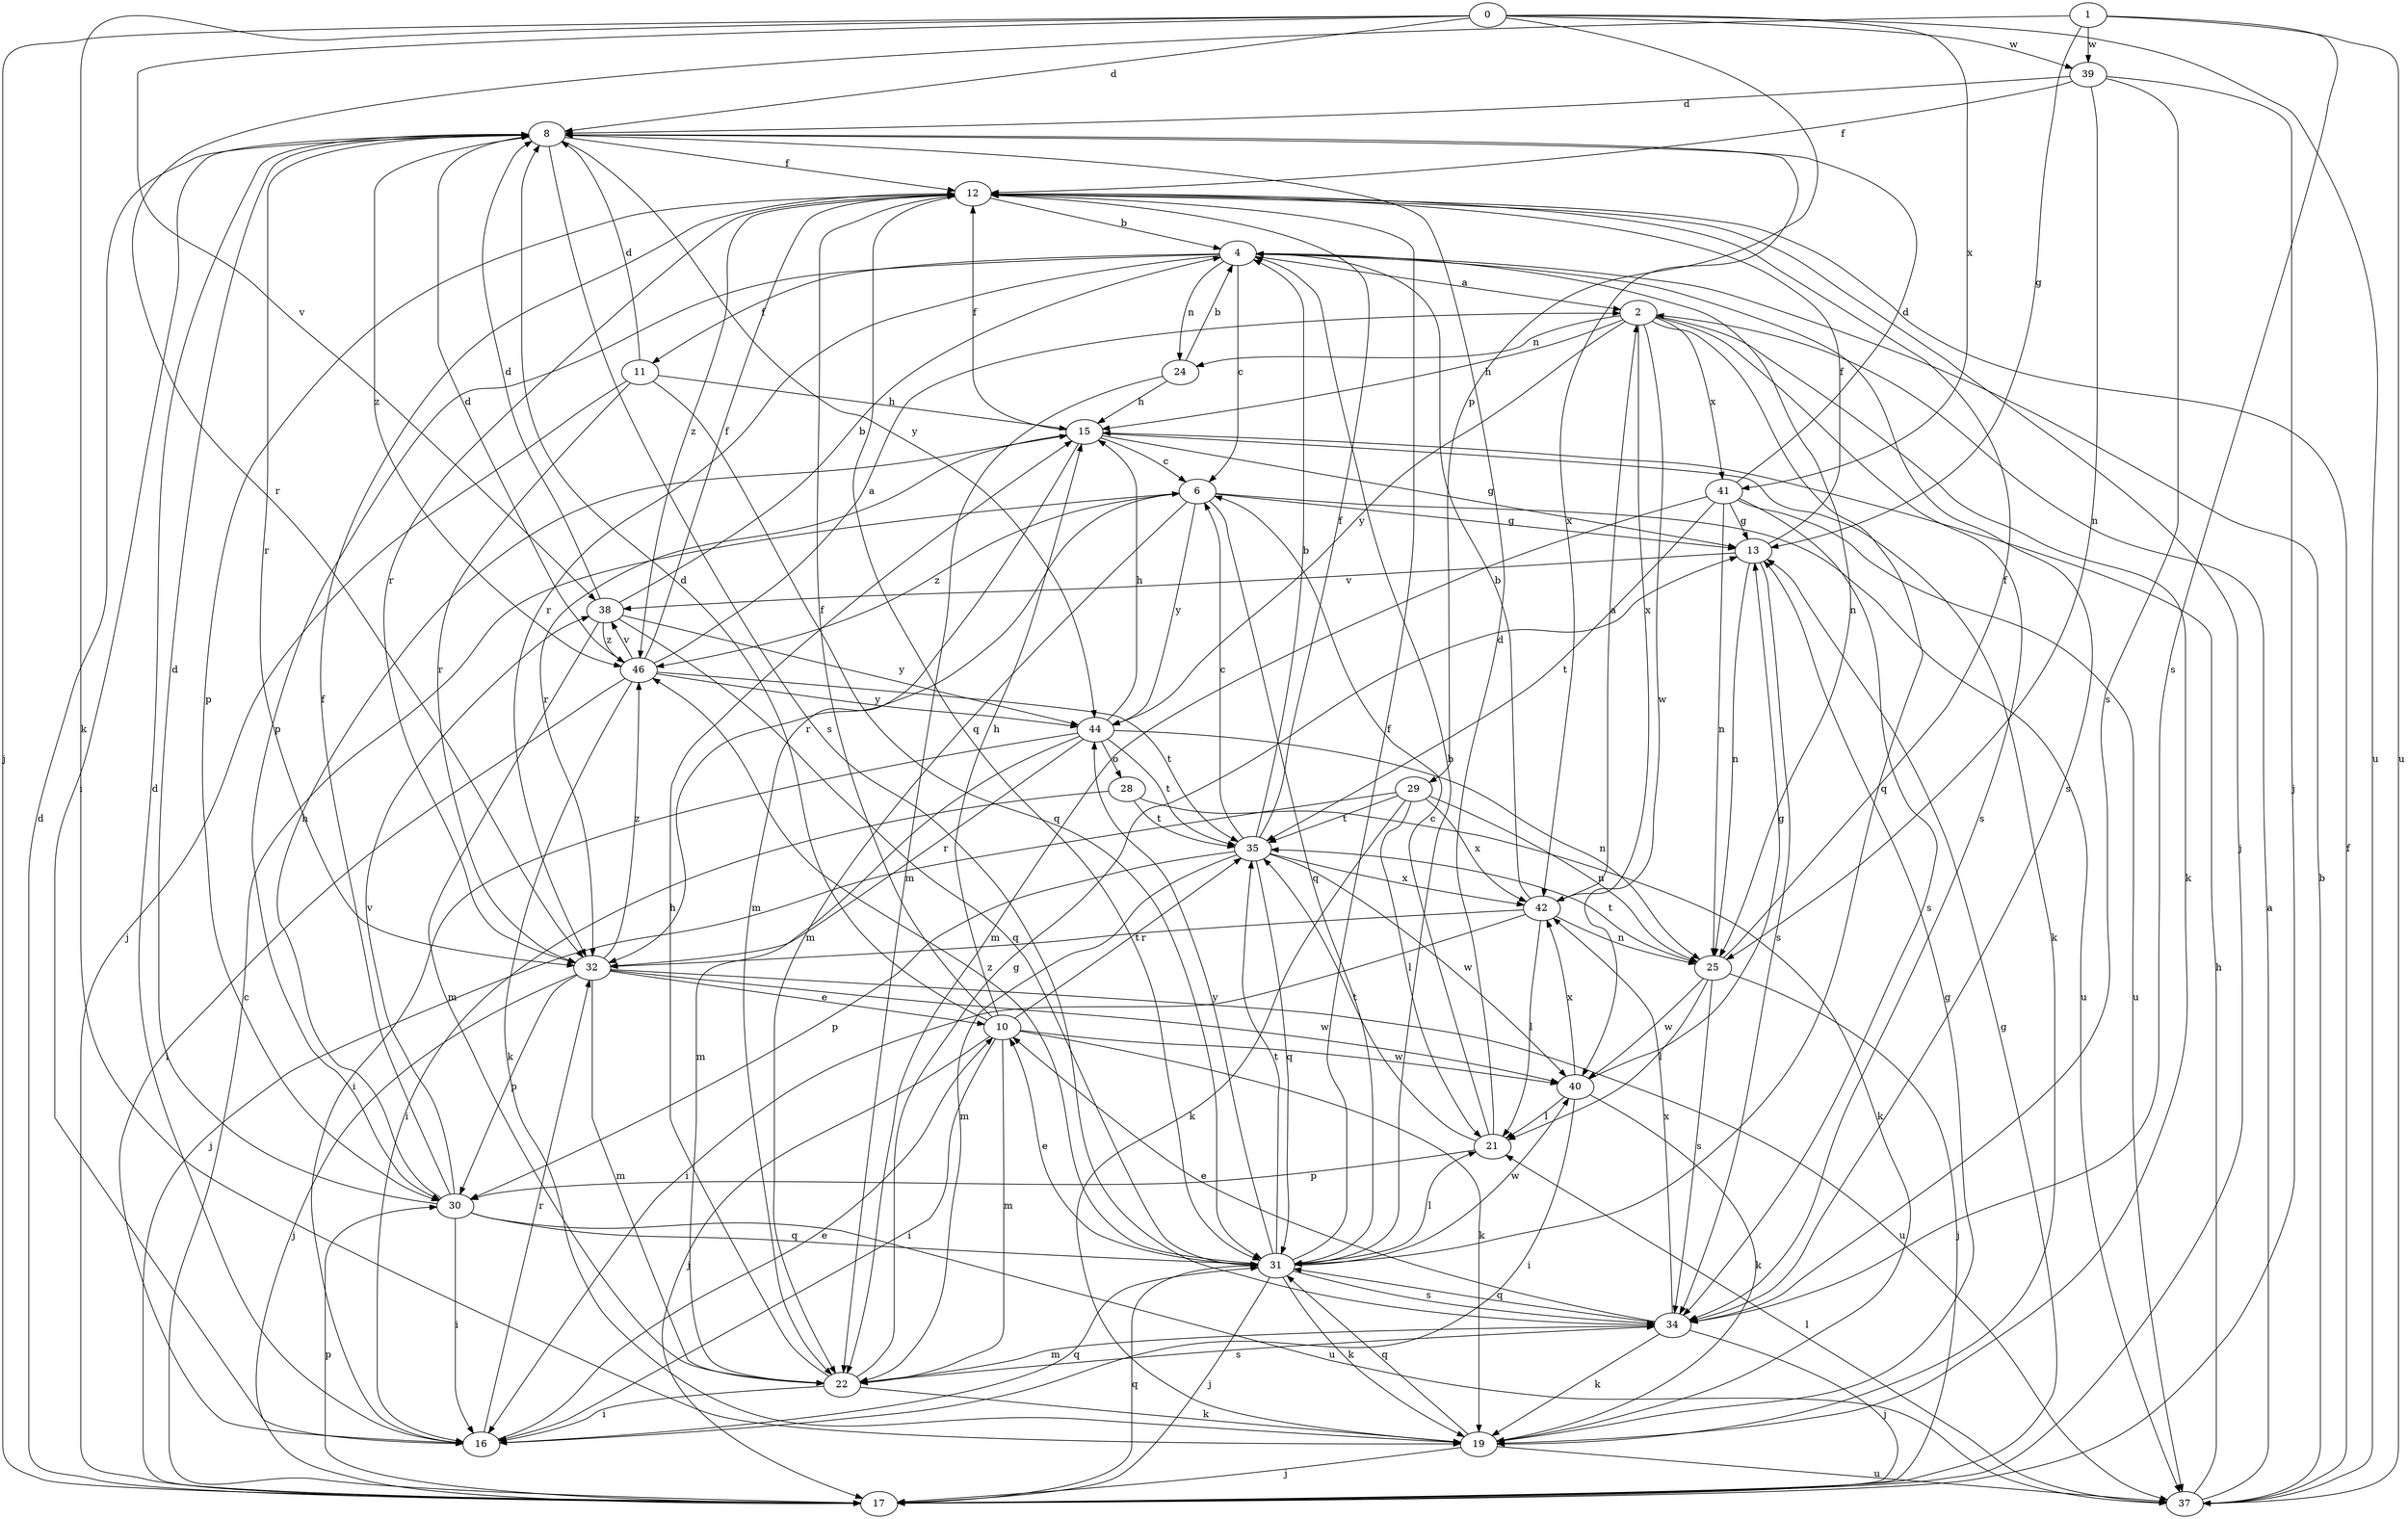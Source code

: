 strict digraph  {
0;
1;
2;
4;
6;
8;
10;
11;
12;
13;
15;
16;
17;
19;
21;
22;
24;
25;
28;
29;
30;
31;
32;
34;
35;
37;
38;
39;
40;
41;
42;
44;
46;
0 -> 8  [label=d];
0 -> 17  [label=j];
0 -> 19  [label=k];
0 -> 29  [label=p];
0 -> 37  [label=u];
0 -> 38  [label=v];
0 -> 39  [label=w];
0 -> 41  [label=x];
1 -> 13  [label=g];
1 -> 32  [label=r];
1 -> 34  [label=s];
1 -> 37  [label=u];
1 -> 39  [label=w];
2 -> 15  [label=h];
2 -> 19  [label=k];
2 -> 24  [label=n];
2 -> 31  [label=q];
2 -> 34  [label=s];
2 -> 40  [label=w];
2 -> 41  [label=x];
2 -> 42  [label=x];
2 -> 44  [label=y];
4 -> 2  [label=a];
4 -> 6  [label=c];
4 -> 11  [label=f];
4 -> 24  [label=n];
4 -> 25  [label=n];
4 -> 30  [label=p];
4 -> 32  [label=r];
4 -> 34  [label=s];
6 -> 13  [label=g];
6 -> 22  [label=m];
6 -> 31  [label=q];
6 -> 32  [label=r];
6 -> 37  [label=u];
6 -> 44  [label=y];
6 -> 46  [label=z];
8 -> 12  [label=f];
8 -> 16  [label=i];
8 -> 32  [label=r];
8 -> 34  [label=s];
8 -> 42  [label=x];
8 -> 44  [label=y];
8 -> 46  [label=z];
10 -> 8  [label=d];
10 -> 12  [label=f];
10 -> 15  [label=h];
10 -> 16  [label=i];
10 -> 17  [label=j];
10 -> 19  [label=k];
10 -> 22  [label=m];
10 -> 35  [label=t];
10 -> 40  [label=w];
11 -> 8  [label=d];
11 -> 15  [label=h];
11 -> 17  [label=j];
11 -> 31  [label=q];
11 -> 32  [label=r];
12 -> 4  [label=b];
12 -> 17  [label=j];
12 -> 30  [label=p];
12 -> 31  [label=q];
12 -> 32  [label=r];
12 -> 46  [label=z];
13 -> 12  [label=f];
13 -> 25  [label=n];
13 -> 34  [label=s];
13 -> 38  [label=v];
15 -> 6  [label=c];
15 -> 12  [label=f];
15 -> 13  [label=g];
15 -> 19  [label=k];
15 -> 22  [label=m];
15 -> 32  [label=r];
16 -> 8  [label=d];
16 -> 10  [label=e];
16 -> 31  [label=q];
16 -> 32  [label=r];
17 -> 6  [label=c];
17 -> 8  [label=d];
17 -> 13  [label=g];
17 -> 30  [label=p];
17 -> 31  [label=q];
19 -> 13  [label=g];
19 -> 17  [label=j];
19 -> 31  [label=q];
19 -> 37  [label=u];
21 -> 6  [label=c];
21 -> 8  [label=d];
21 -> 30  [label=p];
21 -> 35  [label=t];
22 -> 13  [label=g];
22 -> 15  [label=h];
22 -> 16  [label=i];
22 -> 19  [label=k];
22 -> 34  [label=s];
24 -> 4  [label=b];
24 -> 15  [label=h];
24 -> 22  [label=m];
25 -> 12  [label=f];
25 -> 17  [label=j];
25 -> 21  [label=l];
25 -> 34  [label=s];
25 -> 35  [label=t];
25 -> 40  [label=w];
28 -> 16  [label=i];
28 -> 19  [label=k];
28 -> 35  [label=t];
29 -> 17  [label=j];
29 -> 19  [label=k];
29 -> 21  [label=l];
29 -> 25  [label=n];
29 -> 35  [label=t];
29 -> 42  [label=x];
30 -> 8  [label=d];
30 -> 12  [label=f];
30 -> 15  [label=h];
30 -> 16  [label=i];
30 -> 31  [label=q];
30 -> 37  [label=u];
30 -> 38  [label=v];
31 -> 4  [label=b];
31 -> 10  [label=e];
31 -> 12  [label=f];
31 -> 17  [label=j];
31 -> 19  [label=k];
31 -> 21  [label=l];
31 -> 34  [label=s];
31 -> 35  [label=t];
31 -> 40  [label=w];
31 -> 44  [label=y];
31 -> 46  [label=z];
32 -> 10  [label=e];
32 -> 17  [label=j];
32 -> 22  [label=m];
32 -> 30  [label=p];
32 -> 37  [label=u];
32 -> 40  [label=w];
32 -> 46  [label=z];
34 -> 10  [label=e];
34 -> 17  [label=j];
34 -> 19  [label=k];
34 -> 22  [label=m];
34 -> 31  [label=q];
34 -> 42  [label=x];
35 -> 4  [label=b];
35 -> 6  [label=c];
35 -> 12  [label=f];
35 -> 22  [label=m];
35 -> 30  [label=p];
35 -> 31  [label=q];
35 -> 40  [label=w];
35 -> 42  [label=x];
37 -> 2  [label=a];
37 -> 4  [label=b];
37 -> 12  [label=f];
37 -> 15  [label=h];
37 -> 21  [label=l];
38 -> 4  [label=b];
38 -> 8  [label=d];
38 -> 22  [label=m];
38 -> 31  [label=q];
38 -> 44  [label=y];
38 -> 46  [label=z];
39 -> 8  [label=d];
39 -> 12  [label=f];
39 -> 17  [label=j];
39 -> 25  [label=n];
39 -> 34  [label=s];
40 -> 13  [label=g];
40 -> 16  [label=i];
40 -> 19  [label=k];
40 -> 21  [label=l];
40 -> 42  [label=x];
41 -> 8  [label=d];
41 -> 13  [label=g];
41 -> 22  [label=m];
41 -> 25  [label=n];
41 -> 34  [label=s];
41 -> 35  [label=t];
41 -> 37  [label=u];
42 -> 2  [label=a];
42 -> 4  [label=b];
42 -> 16  [label=i];
42 -> 21  [label=l];
42 -> 25  [label=n];
42 -> 32  [label=r];
44 -> 15  [label=h];
44 -> 16  [label=i];
44 -> 22  [label=m];
44 -> 25  [label=n];
44 -> 28  [label=o];
44 -> 32  [label=r];
44 -> 35  [label=t];
46 -> 2  [label=a];
46 -> 8  [label=d];
46 -> 12  [label=f];
46 -> 16  [label=i];
46 -> 19  [label=k];
46 -> 35  [label=t];
46 -> 38  [label=v];
46 -> 44  [label=y];
}
